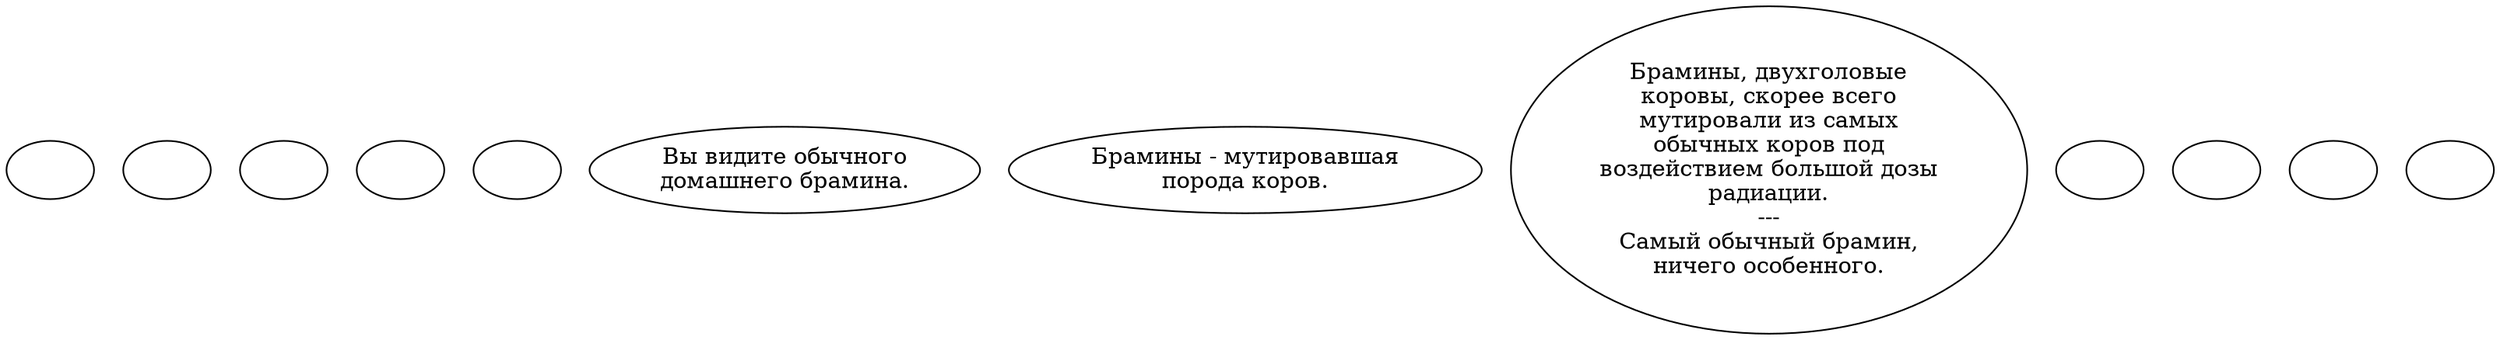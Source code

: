 digraph ACBrahmn {
  "start" [style=filled       fillcolor="#FFFFFF"       color="#000000"]
  "start" [label=""]
  "critter_p_proc" [style=filled       fillcolor="#FFFFFF"       color="#000000"]
  "critter_p_proc" [label=""]
  "pickup_p_proc" [style=filled       fillcolor="#FFFFFF"       color="#000000"]
  "pickup_p_proc" [label=""]
  "talk_p_proc" [style=filled       fillcolor="#FFFFFF"       color="#000000"]
  "talk_p_proc" [label=""]
  "destroy_p_proc" [style=filled       fillcolor="#FFFFFF"       color="#000000"]
  "destroy_p_proc" [label=""]
  "look_at_p_proc" [style=filled       fillcolor="#FFFFFF"       color="#000000"]
  "look_at_p_proc" [label="Вы видите обычного\nдомашнего брамина."]
  "description_p_proc" [style=filled       fillcolor="#FFFFFF"       color="#000000"]
  "description_p_proc" [label="Брамины - мутировавшая\nпорода коров."]
  "use_skill_on_p_proc" [style=filled       fillcolor="#FFFFFF"       color="#000000"]
  "use_skill_on_p_proc" [label="Брамины, двухголовые\nкоровы, скорее всего\nмутировали из самых\nобычных коров под\nвоздействием большой дозы\nрадиации.\n---\nСамый обычный брамин,\nничего особенного."]
  "damage_p_proc" [style=filled       fillcolor="#FFFFFF"       color="#000000"]
  "damage_p_proc" [label=""]
  "map_enter_p_proc" [style=filled       fillcolor="#FFFFFF"       color="#000000"]
  "map_enter_p_proc" [label=""]
  "timed_event_p_proc" [style=filled       fillcolor="#FFFFFF"       color="#000000"]
  "timed_event_p_proc" [label=""]
  "use_obj_on_p_proc" [style=filled       fillcolor="#FFFFFF"       color="#000000"]
  "use_obj_on_p_proc" [label=""]
}